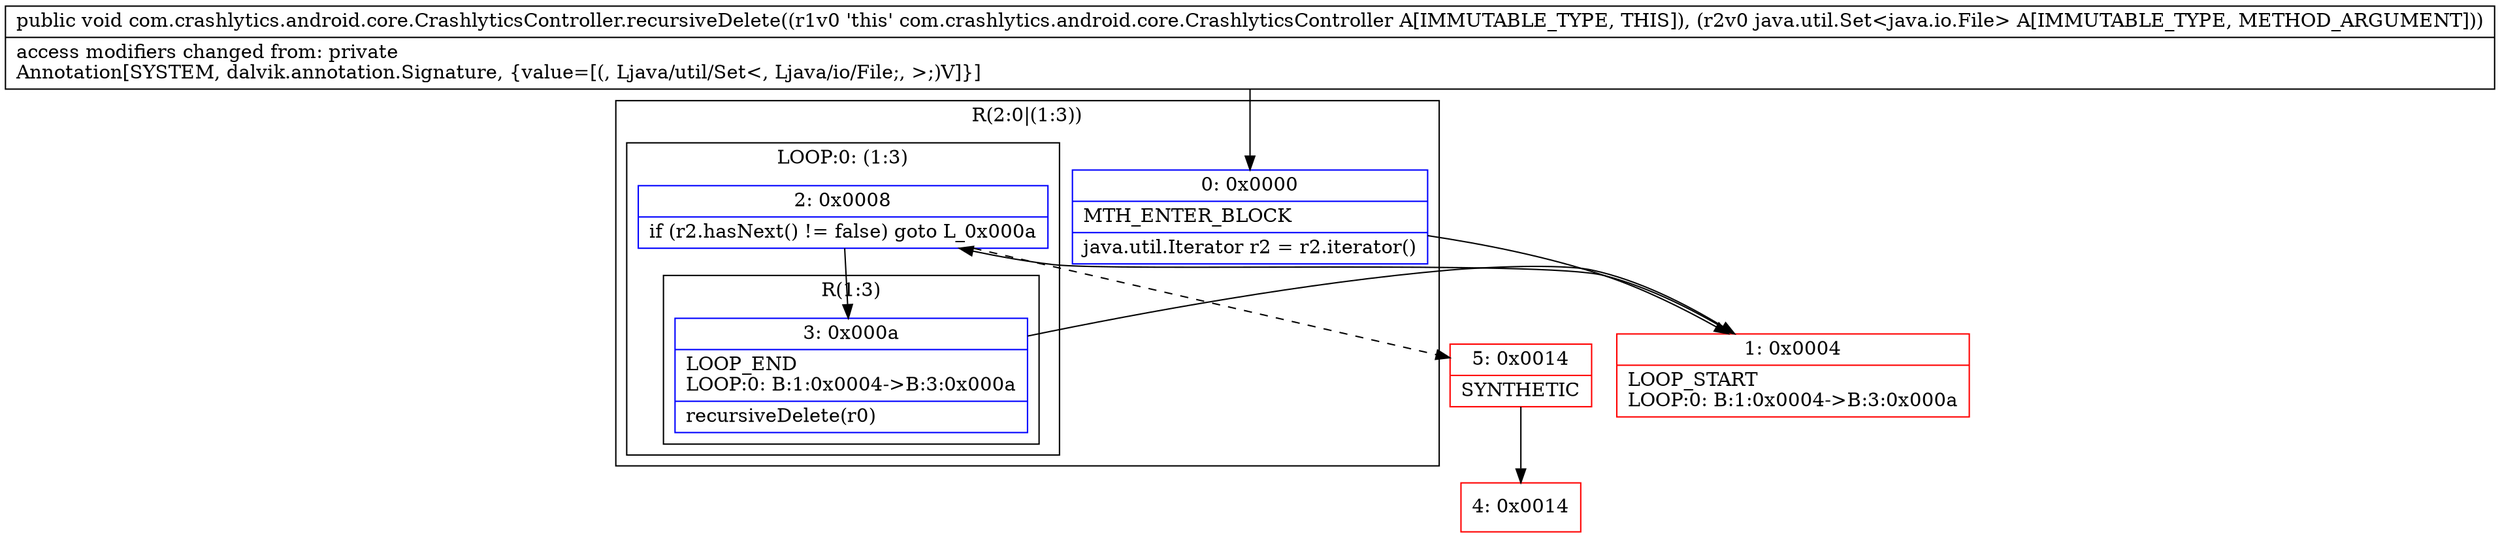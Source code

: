 digraph "CFG forcom.crashlytics.android.core.CrashlyticsController.recursiveDelete(Ljava\/util\/Set;)V" {
subgraph cluster_Region_1703652091 {
label = "R(2:0|(1:3))";
node [shape=record,color=blue];
Node_0 [shape=record,label="{0\:\ 0x0000|MTH_ENTER_BLOCK\l|java.util.Iterator r2 = r2.iterator()\l}"];
subgraph cluster_LoopRegion_958137434 {
label = "LOOP:0: (1:3)";
node [shape=record,color=blue];
Node_2 [shape=record,label="{2\:\ 0x0008|if (r2.hasNext() != false) goto L_0x000a\l}"];
subgraph cluster_Region_1945317596 {
label = "R(1:3)";
node [shape=record,color=blue];
Node_3 [shape=record,label="{3\:\ 0x000a|LOOP_END\lLOOP:0: B:1:0x0004\-\>B:3:0x000a\l|recursiveDelete(r0)\l}"];
}
}
}
Node_1 [shape=record,color=red,label="{1\:\ 0x0004|LOOP_START\lLOOP:0: B:1:0x0004\-\>B:3:0x000a\l}"];
Node_4 [shape=record,color=red,label="{4\:\ 0x0014}"];
Node_5 [shape=record,color=red,label="{5\:\ 0x0014|SYNTHETIC\l}"];
MethodNode[shape=record,label="{public void com.crashlytics.android.core.CrashlyticsController.recursiveDelete((r1v0 'this' com.crashlytics.android.core.CrashlyticsController A[IMMUTABLE_TYPE, THIS]), (r2v0 java.util.Set\<java.io.File\> A[IMMUTABLE_TYPE, METHOD_ARGUMENT]))  | access modifiers changed from: private\lAnnotation[SYSTEM, dalvik.annotation.Signature, \{value=[(, Ljava\/util\/Set\<, Ljava\/io\/File;, \>;)V]\}]\l}"];
MethodNode -> Node_0;
Node_0 -> Node_1;
Node_2 -> Node_3;
Node_2 -> Node_5[style=dashed];
Node_3 -> Node_1;
Node_1 -> Node_2;
Node_5 -> Node_4;
}

